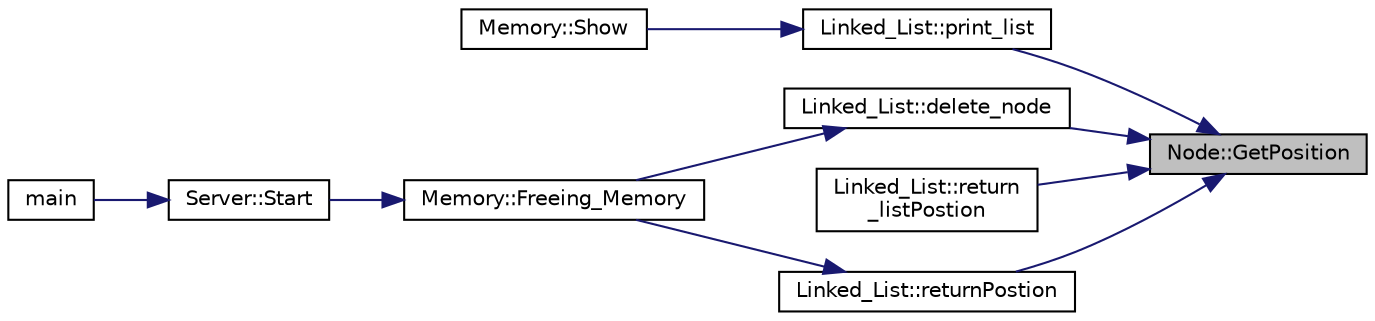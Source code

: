 digraph "Node::GetPosition"
{
 // LATEX_PDF_SIZE
  edge [fontname="Helvetica",fontsize="10",labelfontname="Helvetica",labelfontsize="10"];
  node [fontname="Helvetica",fontsize="10",shape=record];
  rankdir="RL";
  Node1 [label="Node::GetPosition",height=0.2,width=0.4,color="black", fillcolor="grey75", style="filled", fontcolor="black",tooltip="Getter de la posision del noto."];
  Node1 -> Node2 [dir="back",color="midnightblue",fontsize="10",style="solid"];
  Node2 [label="Linked_List::delete_node",height=0.2,width=0.4,color="black", fillcolor="white", style="filled",URL="$classLinked__List.html#a0754b2e38c07d74d1949f601cc4a6fff",tooltip="Se encarga de eliminar un nodo de la lista en base al nombre de la variable que almacena."];
  Node2 -> Node3 [dir="back",color="midnightblue",fontsize="10",style="solid"];
  Node3 [label="Memory::Freeing_Memory",height=0.2,width=0.4,color="black", fillcolor="white", style="filled",URL="$classMemory.html#a9ac8687489640f91fb75184426948413",tooltip="Se encarga de liberar un espacio en memoria."];
  Node3 -> Node4 [dir="back",color="midnightblue",fontsize="10",style="solid"];
  Node4 [label="Server::Start",height=0.2,width=0.4,color="black", fillcolor="white", style="filled",URL="$classServer.html#acaea883b722927c7d8299a74447c8d1b",tooltip="Se encarga de levantar el servidor el cual estara acargo del el manejo de la memoria."];
  Node4 -> Node5 [dir="back",color="midnightblue",fontsize="10",style="solid"];
  Node5 [label="main",height=0.2,width=0.4,color="black", fillcolor="white", style="filled",URL="$main_8cpp.html#a0ddf1224851353fc92bfbff6f499fa97",tooltip=" "];
  Node1 -> Node6 [dir="back",color="midnightblue",fontsize="10",style="solid"];
  Node6 [label="Linked_List::print_list",height=0.2,width=0.4,color="black", fillcolor="white", style="filled",URL="$classLinked__List.html#afe2e3a5be298d0648e51d1947fdb7707",tooltip="Se encarga de printear en consola la totalidad de la lista enlazada con cada uno de los parametros de..."];
  Node6 -> Node7 [dir="back",color="midnightblue",fontsize="10",style="solid"];
  Node7 [label="Memory::Show",height=0.2,width=0.4,color="black", fillcolor="white", style="filled",URL="$classMemory.html#a1e56f1ad16fa009a38571fccb91a9d94",tooltip="Se encarga de mostrar la lista de las posiciones que se pueden reciclar."];
  Node1 -> Node8 [dir="back",color="midnightblue",fontsize="10",style="solid"];
  Node8 [label="Linked_List::return\l_listPostion",height=0.2,width=0.4,color="black", fillcolor="white", style="filled",URL="$classLinked__List.html#aa5a842b194526c0c11154c0eac45d1bd",tooltip="Se encarga de retornar la posicion mas cercana a otra en una lista dada por el nodo que recibe."];
  Node1 -> Node9 [dir="back",color="midnightblue",fontsize="10",style="solid"];
  Node9 [label="Linked_List::returnPostion",height=0.2,width=0.4,color="black", fillcolor="white", style="filled",URL="$classLinked__List.html#a61c3cff153e9177629fb7fc4f0a8b902",tooltip="Se encarga de retornar la posicion en la que se encuentra almacenado el nodo con respecto al offset."];
  Node9 -> Node3 [dir="back",color="midnightblue",fontsize="10",style="solid"];
}
